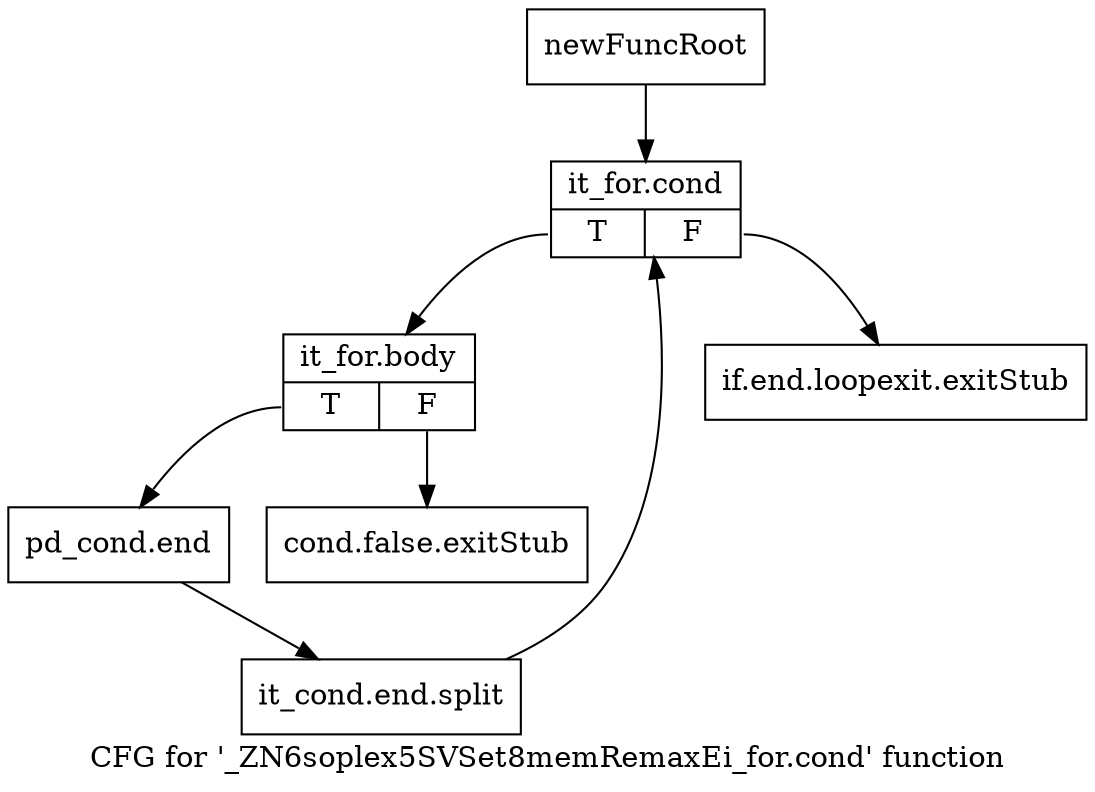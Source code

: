 digraph "CFG for '_ZN6soplex5SVSet8memRemaxEi_for.cond' function" {
	label="CFG for '_ZN6soplex5SVSet8memRemaxEi_for.cond' function";

	Node0x2f9f970 [shape=record,label="{newFuncRoot}"];
	Node0x2f9f970 -> Node0x2f9fa60;
	Node0x2f9f9c0 [shape=record,label="{if.end.loopexit.exitStub}"];
	Node0x2f9fa10 [shape=record,label="{cond.false.exitStub}"];
	Node0x2f9fa60 [shape=record,label="{it_for.cond|{<s0>T|<s1>F}}"];
	Node0x2f9fa60:s0 -> Node0x2f9fab0;
	Node0x2f9fa60:s1 -> Node0x2f9f9c0;
	Node0x2f9fab0 [shape=record,label="{it_for.body|{<s0>T|<s1>F}}"];
	Node0x2f9fab0:s0 -> Node0x2f9fb00;
	Node0x2f9fab0:s1 -> Node0x2f9fa10;
	Node0x2f9fb00 [shape=record,label="{pd_cond.end}"];
	Node0x2f9fb00 -> Node0x357ddc0;
	Node0x357ddc0 [shape=record,label="{it_cond.end.split}"];
	Node0x357ddc0 -> Node0x2f9fa60;
}
